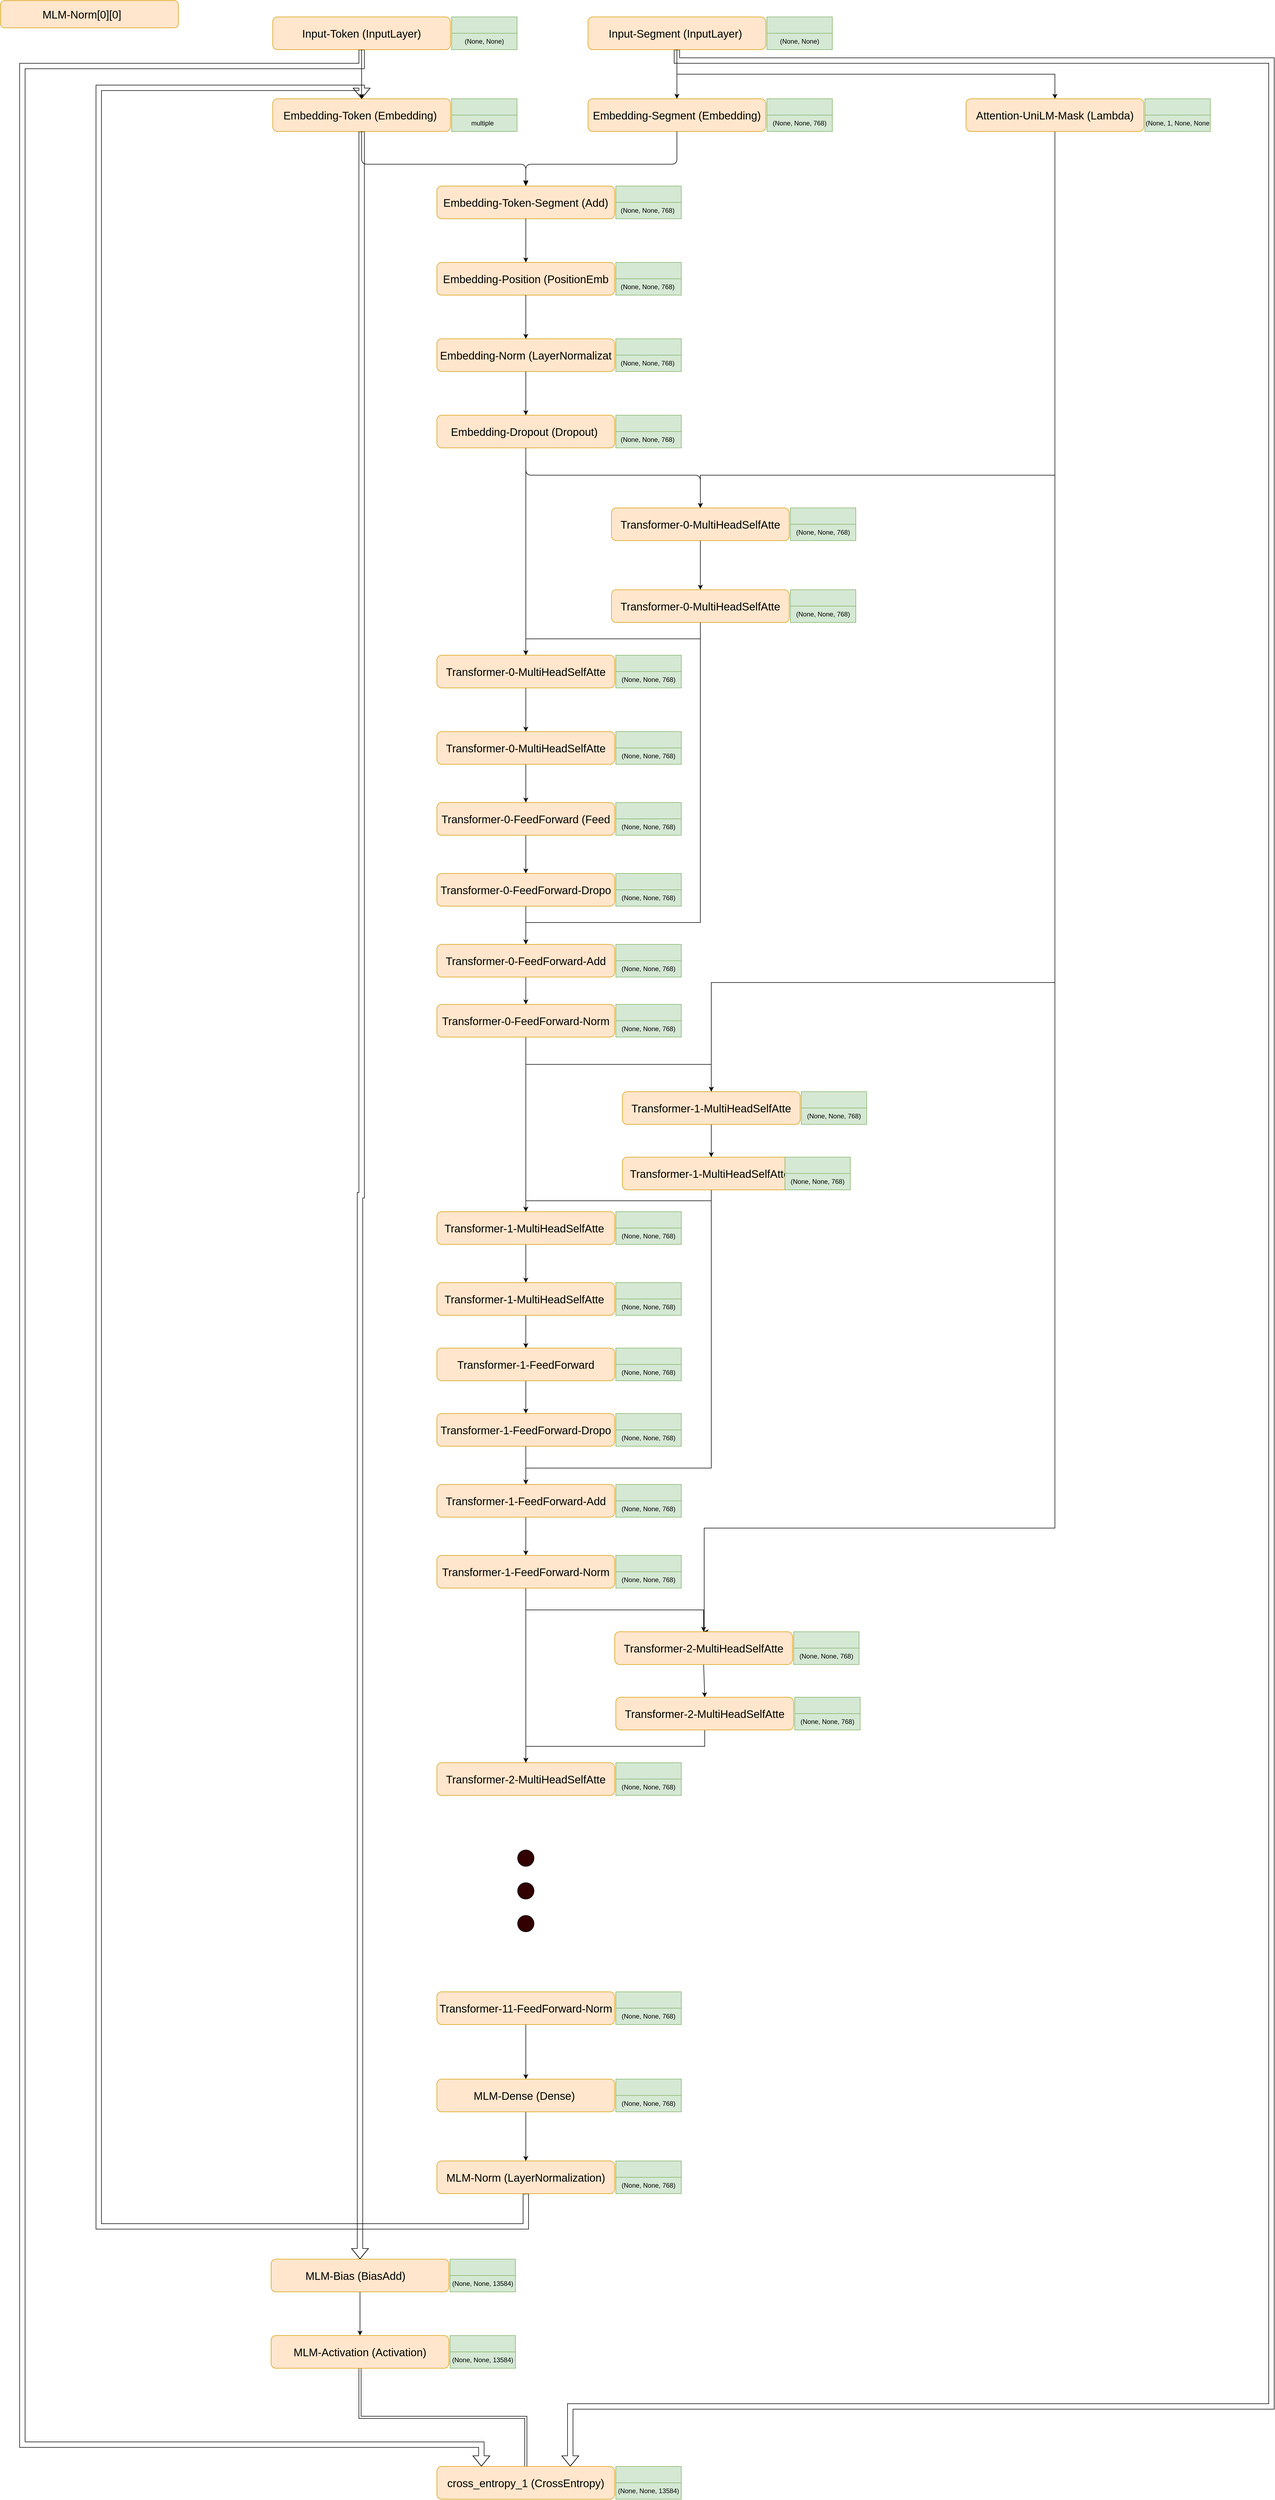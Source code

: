 <mxfile version="13.6.10" type="github">
  <diagram name="Page-1" id="822b0af5-4adb-64df-f703-e8dfc1f81529">
    <mxGraphModel dx="4290" dy="2225" grid="1" gridSize="10" guides="1" tooltips="1" connect="1" arrows="1" fold="1" page="1" pageScale="1" pageWidth="1100" pageHeight="850" background="#ffffff" math="0" shadow="0">
      <root>
        <mxCell id="0" />
        <mxCell id="1" parent="0" />
        <mxCell id="pVMnufyLOT6Cpiad9U3A-166" style="edgeStyle=orthogonalEdgeStyle;shape=flexArrow;rounded=0;orthogonalLoop=1;jettySize=auto;html=1;exitX=0.5;exitY=1;exitDx=0;exitDy=0;entryX=0.25;entryY=0;entryDx=0;entryDy=0;" edge="1" parent="1" source="pVMnufyLOT6Cpiad9U3A-1" target="pVMnufyLOT6Cpiad9U3A-163">
          <mxGeometry relative="1" as="geometry">
            <Array as="points">
              <mxPoint x="672" y="1010" />
              <mxPoint x="50" y="1010" />
              <mxPoint x="50" y="5370" />
              <mxPoint x="892" y="5370" />
            </Array>
          </mxGeometry>
        </mxCell>
        <mxCell id="pVMnufyLOT6Cpiad9U3A-1" value="&lt;font style=&quot;font-size: 20px&quot;&gt;Input-Token (InputLayer)&lt;/font&gt;" style="rounded=1;whiteSpace=wrap;html=1;fillColor=#ffe6cc;strokeColor=#d79b00;" vertex="1" parent="1">
          <mxGeometry x="509" y="920" width="326" height="60" as="geometry" />
        </mxCell>
        <mxCell id="pVMnufyLOT6Cpiad9U3A-2" value="" style="rounded=0;whiteSpace=wrap;html=1;fillColor=#d5e8d4;strokeColor=#82b366;" vertex="1" parent="1">
          <mxGeometry x="837" y="920" width="120" height="30" as="geometry" />
        </mxCell>
        <mxCell id="pVMnufyLOT6Cpiad9U3A-3" value="(None, None)" style="rounded=0;whiteSpace=wrap;html=1;fillColor=#d5e8d4;strokeColor=#82b366;" vertex="1" parent="1">
          <mxGeometry x="837" y="950" width="120" height="30" as="geometry" />
        </mxCell>
        <mxCell id="pVMnufyLOT6Cpiad9U3A-47" style="edgeStyle=orthogonalEdgeStyle;rounded=0;orthogonalLoop=1;jettySize=auto;html=1;exitX=0.5;exitY=1;exitDx=0;exitDy=0;entryX=0.5;entryY=0;entryDx=0;entryDy=0;" edge="1" parent="1" source="pVMnufyLOT6Cpiad9U3A-5" target="pVMnufyLOT6Cpiad9U3A-31">
          <mxGeometry relative="1" as="geometry" />
        </mxCell>
        <mxCell id="pVMnufyLOT6Cpiad9U3A-167" style="edgeStyle=orthogonalEdgeStyle;shape=flexArrow;rounded=0;orthogonalLoop=1;jettySize=auto;html=1;exitX=0.5;exitY=1;exitDx=0;exitDy=0;entryX=0.75;entryY=0;entryDx=0;entryDy=0;" edge="1" parent="1" source="pVMnufyLOT6Cpiad9U3A-5" target="pVMnufyLOT6Cpiad9U3A-163">
          <mxGeometry relative="1" as="geometry">
            <Array as="points">
              <mxPoint x="1250" y="1000" />
              <mxPoint x="2340" y="1000" />
              <mxPoint x="2340" y="5300" />
              <mxPoint x="1055" y="5300" />
            </Array>
          </mxGeometry>
        </mxCell>
        <mxCell id="pVMnufyLOT6Cpiad9U3A-5" value="&lt;font style=&quot;font-size: 20px&quot;&gt;Input-Segment (InputLayer)&amp;nbsp;&lt;/font&gt;" style="rounded=1;whiteSpace=wrap;html=1;fillColor=#ffe6cc;strokeColor=#d79b00;" vertex="1" parent="1">
          <mxGeometry x="1087" y="920" width="326" height="60" as="geometry" />
        </mxCell>
        <mxCell id="pVMnufyLOT6Cpiad9U3A-6" value="" style="rounded=0;whiteSpace=wrap;html=1;fillColor=#d5e8d4;strokeColor=#82b366;" vertex="1" parent="1">
          <mxGeometry x="1415" y="920" width="120" height="30" as="geometry" />
        </mxCell>
        <mxCell id="pVMnufyLOT6Cpiad9U3A-7" value="(None, None)" style="rounded=0;whiteSpace=wrap;html=1;fillColor=#d5e8d4;strokeColor=#82b366;" vertex="1" parent="1">
          <mxGeometry x="1415" y="950" width="120" height="30" as="geometry" />
        </mxCell>
        <mxCell id="pVMnufyLOT6Cpiad9U3A-170" style="edgeStyle=orthogonalEdgeStyle;shape=flexArrow;rounded=0;orthogonalLoop=1;jettySize=auto;html=1;exitX=0.5;exitY=1;exitDx=0;exitDy=0;entryX=0.5;entryY=0;entryDx=0;entryDy=0;" edge="1" parent="1" source="pVMnufyLOT6Cpiad9U3A-8" target="pVMnufyLOT6Cpiad9U3A-152">
          <mxGeometry relative="1" as="geometry" />
        </mxCell>
        <mxCell id="pVMnufyLOT6Cpiad9U3A-8" value="&lt;font style=&quot;font-size: 20px&quot;&gt;Embedding-Token (Embedding)&amp;nbsp;&lt;/font&gt;" style="rounded=1;whiteSpace=wrap;html=1;fillColor=#ffe6cc;strokeColor=#d79b00;" vertex="1" parent="1">
          <mxGeometry x="509" y="1070" width="326" height="60" as="geometry" />
        </mxCell>
        <mxCell id="pVMnufyLOT6Cpiad9U3A-9" value="" style="rounded=0;whiteSpace=wrap;html=1;fillColor=#d5e8d4;strokeColor=#82b366;" vertex="1" parent="1">
          <mxGeometry x="837" y="1070" width="120" height="30" as="geometry" />
        </mxCell>
        <mxCell id="pVMnufyLOT6Cpiad9U3A-10" value="multiple&amp;nbsp;&amp;nbsp;" style="rounded=0;whiteSpace=wrap;html=1;fillColor=#d5e8d4;strokeColor=#82b366;" vertex="1" parent="1">
          <mxGeometry x="837" y="1100" width="120" height="30" as="geometry" />
        </mxCell>
        <mxCell id="pVMnufyLOT6Cpiad9U3A-11" value="&lt;font style=&quot;font-size: 20px&quot;&gt;MLM-Norm[0][0]&amp;nbsp; &amp;nbsp; &amp;nbsp;&lt;/font&gt;" style="rounded=1;whiteSpace=wrap;html=1;fillColor=#ffe6cc;strokeColor=#d79b00;" vertex="1" parent="1">
          <mxGeometry x="10" y="890" width="326" height="50" as="geometry" />
        </mxCell>
        <mxCell id="pVMnufyLOT6Cpiad9U3A-12" value="" style="endArrow=classic;html=1;exitX=0.5;exitY=1;exitDx=0;exitDy=0;entryX=0.5;entryY=0;entryDx=0;entryDy=0;" edge="1" parent="1" source="pVMnufyLOT6Cpiad9U3A-1" target="pVMnufyLOT6Cpiad9U3A-8">
          <mxGeometry width="50" height="50" relative="1" as="geometry">
            <mxPoint x="700" y="1170" as="sourcePoint" />
            <mxPoint x="750" y="1120" as="targetPoint" />
          </mxGeometry>
        </mxCell>
        <mxCell id="pVMnufyLOT6Cpiad9U3A-15" value="&lt;font style=&quot;font-size: 20px&quot;&gt;Embedding-Segment (Embedding)&lt;/font&gt;" style="rounded=1;whiteSpace=wrap;html=1;fillColor=#ffe6cc;strokeColor=#d79b00;" vertex="1" parent="1">
          <mxGeometry x="1087" y="1070" width="326" height="60" as="geometry" />
        </mxCell>
        <mxCell id="pVMnufyLOT6Cpiad9U3A-16" value="" style="rounded=0;whiteSpace=wrap;html=1;fillColor=#d5e8d4;strokeColor=#82b366;" vertex="1" parent="1">
          <mxGeometry x="1415" y="1070" width="120" height="30" as="geometry" />
        </mxCell>
        <mxCell id="pVMnufyLOT6Cpiad9U3A-17" value="(None, None, 768)" style="rounded=0;whiteSpace=wrap;html=1;fillColor=#d5e8d4;strokeColor=#82b366;" vertex="1" parent="1">
          <mxGeometry x="1415" y="1100" width="120" height="30" as="geometry" />
        </mxCell>
        <mxCell id="pVMnufyLOT6Cpiad9U3A-18" value="" style="endArrow=classic;html=1;exitX=0.5;exitY=1;exitDx=0;exitDy=0;entryX=0.5;entryY=0;entryDx=0;entryDy=0;" edge="1" parent="1" source="pVMnufyLOT6Cpiad9U3A-5" target="pVMnufyLOT6Cpiad9U3A-15">
          <mxGeometry width="50" height="50" relative="1" as="geometry">
            <mxPoint x="1680" y="1020" as="sourcePoint" />
            <mxPoint x="1730" y="970" as="targetPoint" />
          </mxGeometry>
        </mxCell>
        <mxCell id="pVMnufyLOT6Cpiad9U3A-19" value="&lt;font style=&quot;font-size: 20px&quot;&gt;Embedding-Token-Segment (Add)&lt;/font&gt;" style="rounded=1;whiteSpace=wrap;html=1;fillColor=#ffe6cc;strokeColor=#d79b00;" vertex="1" parent="1">
          <mxGeometry x="810" y="1230" width="326" height="60" as="geometry" />
        </mxCell>
        <mxCell id="pVMnufyLOT6Cpiad9U3A-20" value="" style="rounded=0;whiteSpace=wrap;html=1;fillColor=#d5e8d4;strokeColor=#82b366;" vertex="1" parent="1">
          <mxGeometry x="1138" y="1230" width="120" height="30" as="geometry" />
        </mxCell>
        <mxCell id="pVMnufyLOT6Cpiad9U3A-21" value="(None, None, 768)&amp;nbsp;" style="rounded=0;whiteSpace=wrap;html=1;fillColor=#d5e8d4;strokeColor=#82b366;" vertex="1" parent="1">
          <mxGeometry x="1138" y="1260" width="120" height="30" as="geometry" />
        </mxCell>
        <mxCell id="pVMnufyLOT6Cpiad9U3A-22" value="&lt;font style=&quot;font-size: 20px&quot;&gt;Embedding-Position (PositionEmb&lt;/font&gt;" style="rounded=1;whiteSpace=wrap;html=1;fillColor=#ffe6cc;strokeColor=#d79b00;" vertex="1" parent="1">
          <mxGeometry x="810" y="1370" width="326" height="60" as="geometry" />
        </mxCell>
        <mxCell id="pVMnufyLOT6Cpiad9U3A-23" value="" style="rounded=0;whiteSpace=wrap;html=1;fillColor=#d5e8d4;strokeColor=#82b366;" vertex="1" parent="1">
          <mxGeometry x="1138" y="1370" width="120" height="30" as="geometry" />
        </mxCell>
        <mxCell id="pVMnufyLOT6Cpiad9U3A-24" value="(None, None, 768)&amp;nbsp;" style="rounded=0;whiteSpace=wrap;html=1;fillColor=#d5e8d4;strokeColor=#82b366;" vertex="1" parent="1">
          <mxGeometry x="1138" y="1400" width="120" height="30" as="geometry" />
        </mxCell>
        <mxCell id="pVMnufyLOT6Cpiad9U3A-25" value="&lt;font style=&quot;font-size: 20px&quot;&gt;Embedding-Norm (LayerNormalizat&lt;/font&gt;" style="rounded=1;whiteSpace=wrap;html=1;fillColor=#ffe6cc;strokeColor=#d79b00;" vertex="1" parent="1">
          <mxGeometry x="810" y="1510" width="326" height="60" as="geometry" />
        </mxCell>
        <mxCell id="pVMnufyLOT6Cpiad9U3A-26" value="" style="rounded=0;whiteSpace=wrap;html=1;fillColor=#d5e8d4;strokeColor=#82b366;" vertex="1" parent="1">
          <mxGeometry x="1138" y="1510" width="120" height="30" as="geometry" />
        </mxCell>
        <mxCell id="pVMnufyLOT6Cpiad9U3A-27" value="(None, None, 768)&amp;nbsp;" style="rounded=0;whiteSpace=wrap;html=1;fillColor=#d5e8d4;strokeColor=#82b366;" vertex="1" parent="1">
          <mxGeometry x="1138" y="1540" width="120" height="30" as="geometry" />
        </mxCell>
        <mxCell id="pVMnufyLOT6Cpiad9U3A-133" style="edgeStyle=orthogonalEdgeStyle;rounded=0;orthogonalLoop=1;jettySize=auto;html=1;exitX=0.5;exitY=1;exitDx=0;exitDy=0;entryX=0.5;entryY=0;entryDx=0;entryDy=0;" edge="1" parent="1" source="pVMnufyLOT6Cpiad9U3A-28" target="pVMnufyLOT6Cpiad9U3A-52">
          <mxGeometry relative="1" as="geometry" />
        </mxCell>
        <mxCell id="pVMnufyLOT6Cpiad9U3A-28" value="&lt;font style=&quot;font-size: 20px&quot;&gt;Embedding-Dropout (Dropout)&amp;nbsp;&lt;/font&gt;" style="rounded=1;whiteSpace=wrap;html=1;fillColor=#ffe6cc;strokeColor=#d79b00;" vertex="1" parent="1">
          <mxGeometry x="810" y="1650" width="326" height="60" as="geometry" />
        </mxCell>
        <mxCell id="pVMnufyLOT6Cpiad9U3A-29" value="" style="rounded=0;whiteSpace=wrap;html=1;fillColor=#d5e8d4;strokeColor=#82b366;" vertex="1" parent="1">
          <mxGeometry x="1138" y="1650" width="120" height="30" as="geometry" />
        </mxCell>
        <mxCell id="pVMnufyLOT6Cpiad9U3A-30" value="(None, None, 768)&amp;nbsp;" style="rounded=0;whiteSpace=wrap;html=1;fillColor=#d5e8d4;strokeColor=#82b366;" vertex="1" parent="1">
          <mxGeometry x="1138" y="1680" width="120" height="30" as="geometry" />
        </mxCell>
        <mxCell id="pVMnufyLOT6Cpiad9U3A-48" style="edgeStyle=orthogonalEdgeStyle;rounded=0;orthogonalLoop=1;jettySize=auto;html=1;exitX=0.5;exitY=1;exitDx=0;exitDy=0;entryX=0.5;entryY=0;entryDx=0;entryDy=0;" edge="1" parent="1" source="pVMnufyLOT6Cpiad9U3A-31" target="pVMnufyLOT6Cpiad9U3A-35">
          <mxGeometry relative="1" as="geometry">
            <Array as="points">
              <mxPoint x="1943" y="1760" />
              <mxPoint x="1293" y="1760" />
            </Array>
          </mxGeometry>
        </mxCell>
        <mxCell id="pVMnufyLOT6Cpiad9U3A-84" style="edgeStyle=orthogonalEdgeStyle;rounded=0;orthogonalLoop=1;jettySize=auto;html=1;exitX=0.5;exitY=1;exitDx=0;exitDy=0;entryX=0.5;entryY=0;entryDx=0;entryDy=0;" edge="1" parent="1" source="pVMnufyLOT6Cpiad9U3A-31" target="pVMnufyLOT6Cpiad9U3A-77">
          <mxGeometry relative="1" as="geometry">
            <mxPoint x="1230" y="2740" as="targetPoint" />
            <Array as="points">
              <mxPoint x="1943" y="2690" />
              <mxPoint x="1313" y="2690" />
            </Array>
          </mxGeometry>
        </mxCell>
        <mxCell id="pVMnufyLOT6Cpiad9U3A-122" style="edgeStyle=orthogonalEdgeStyle;rounded=0;orthogonalLoop=1;jettySize=auto;html=1;exitX=0.5;exitY=1;exitDx=0;exitDy=0;entryX=0.5;entryY=0;entryDx=0;entryDy=0;" edge="1" parent="1" source="pVMnufyLOT6Cpiad9U3A-31" target="pVMnufyLOT6Cpiad9U3A-118">
          <mxGeometry relative="1" as="geometry">
            <mxPoint x="1300" y="3718" as="targetPoint" />
            <Array as="points">
              <mxPoint x="1943" y="3690" />
              <mxPoint x="1300" y="3690" />
            </Array>
          </mxGeometry>
        </mxCell>
        <mxCell id="pVMnufyLOT6Cpiad9U3A-31" value="&lt;font style=&quot;font-size: 20px&quot;&gt;Attention-UniLM-Mask (Lambda)&lt;/font&gt;" style="rounded=1;whiteSpace=wrap;html=1;fillColor=#ffe6cc;strokeColor=#d79b00;" vertex="1" parent="1">
          <mxGeometry x="1780" y="1070" width="326" height="60" as="geometry" />
        </mxCell>
        <mxCell id="pVMnufyLOT6Cpiad9U3A-32" value="" style="rounded=0;whiteSpace=wrap;html=1;fillColor=#d5e8d4;strokeColor=#82b366;" vertex="1" parent="1">
          <mxGeometry x="2108" y="1070" width="120" height="30" as="geometry" />
        </mxCell>
        <mxCell id="pVMnufyLOT6Cpiad9U3A-33" value="(None, 1, None, None" style="rounded=0;whiteSpace=wrap;html=1;fillColor=#d5e8d4;strokeColor=#82b366;" vertex="1" parent="1">
          <mxGeometry x="2108" y="1100" width="120" height="30" as="geometry" />
        </mxCell>
        <mxCell id="pVMnufyLOT6Cpiad9U3A-58" style="edgeStyle=orthogonalEdgeStyle;rounded=0;orthogonalLoop=1;jettySize=auto;html=1;exitX=0.5;exitY=1;exitDx=0;exitDy=0;entryX=0.5;entryY=0;entryDx=0;entryDy=0;" edge="1" parent="1" source="pVMnufyLOT6Cpiad9U3A-35" target="pVMnufyLOT6Cpiad9U3A-49">
          <mxGeometry relative="1" as="geometry">
            <mxPoint x="970" y="1950" as="targetPoint" />
          </mxGeometry>
        </mxCell>
        <mxCell id="pVMnufyLOT6Cpiad9U3A-73" style="edgeStyle=orthogonalEdgeStyle;rounded=0;orthogonalLoop=1;jettySize=auto;html=1;exitX=0.5;exitY=1;exitDx=0;exitDy=0;entryX=0.5;entryY=0;entryDx=0;entryDy=0;" edge="1" parent="1" source="pVMnufyLOT6Cpiad9U3A-49" target="pVMnufyLOT6Cpiad9U3A-68">
          <mxGeometry relative="1" as="geometry">
            <Array as="points">
              <mxPoint x="1293" y="2580" />
              <mxPoint x="973" y="2580" />
            </Array>
          </mxGeometry>
        </mxCell>
        <mxCell id="pVMnufyLOT6Cpiad9U3A-35" value="&lt;font style=&quot;font-size: 20px&quot;&gt;Transformer-0-MultiHeadSelfAtte&lt;/font&gt;" style="rounded=1;whiteSpace=wrap;html=1;fillColor=#ffe6cc;strokeColor=#d79b00;" vertex="1" parent="1">
          <mxGeometry x="1130" y="1820" width="326" height="60" as="geometry" />
        </mxCell>
        <mxCell id="pVMnufyLOT6Cpiad9U3A-36" value="" style="rounded=0;whiteSpace=wrap;html=1;fillColor=#d5e8d4;strokeColor=#82b366;" vertex="1" parent="1">
          <mxGeometry x="1458" y="1820" width="120" height="30" as="geometry" />
        </mxCell>
        <mxCell id="pVMnufyLOT6Cpiad9U3A-37" value="&amp;nbsp;(None, None, 768)&amp;nbsp;" style="rounded=0;whiteSpace=wrap;html=1;fillColor=#d5e8d4;strokeColor=#82b366;" vertex="1" parent="1">
          <mxGeometry x="1458" y="1850" width="120" height="30" as="geometry" />
        </mxCell>
        <mxCell id="pVMnufyLOT6Cpiad9U3A-38" value="" style="endArrow=classic;html=1;exitX=0.5;exitY=1;exitDx=0;exitDy=0;entryX=0.5;entryY=0;entryDx=0;entryDy=0;" edge="1" parent="1" source="pVMnufyLOT6Cpiad9U3A-19" target="pVMnufyLOT6Cpiad9U3A-22">
          <mxGeometry width="50" height="50" relative="1" as="geometry">
            <mxPoint x="1350" y="1340" as="sourcePoint" />
            <mxPoint x="1400" y="1290" as="targetPoint" />
          </mxGeometry>
        </mxCell>
        <mxCell id="pVMnufyLOT6Cpiad9U3A-39" value="" style="endArrow=classic;html=1;exitX=0.5;exitY=1;exitDx=0;exitDy=0;entryX=0.5;entryY=0;entryDx=0;entryDy=0;" edge="1" parent="1" source="pVMnufyLOT6Cpiad9U3A-22" target="pVMnufyLOT6Cpiad9U3A-25">
          <mxGeometry width="50" height="50" relative="1" as="geometry">
            <mxPoint x="1350" y="1480" as="sourcePoint" />
            <mxPoint x="1400" y="1430" as="targetPoint" />
          </mxGeometry>
        </mxCell>
        <mxCell id="pVMnufyLOT6Cpiad9U3A-40" value="" style="endArrow=classic;html=1;exitX=0.5;exitY=1;exitDx=0;exitDy=0;entryX=0.5;entryY=0;entryDx=0;entryDy=0;" edge="1" parent="1" source="pVMnufyLOT6Cpiad9U3A-25" target="pVMnufyLOT6Cpiad9U3A-28">
          <mxGeometry width="50" height="50" relative="1" as="geometry">
            <mxPoint x="1370" y="1650" as="sourcePoint" />
            <mxPoint x="1420" y="1600" as="targetPoint" />
          </mxGeometry>
        </mxCell>
        <mxCell id="pVMnufyLOT6Cpiad9U3A-41" value="" style="endArrow=classic;html=1;exitX=0.5;exitY=1;exitDx=0;exitDy=0;" edge="1" parent="1" source="pVMnufyLOT6Cpiad9U3A-8">
          <mxGeometry width="50" height="50" relative="1" as="geometry">
            <mxPoint x="710" y="1250" as="sourcePoint" />
            <mxPoint x="973" y="1228" as="targetPoint" />
            <Array as="points">
              <mxPoint x="672" y="1190" />
              <mxPoint x="973" y="1190" />
            </Array>
          </mxGeometry>
        </mxCell>
        <mxCell id="pVMnufyLOT6Cpiad9U3A-43" value="" style="endArrow=classic;html=1;exitX=0.5;exitY=1;exitDx=0;exitDy=0;entryX=0.5;entryY=0;entryDx=0;entryDy=0;" edge="1" parent="1" source="pVMnufyLOT6Cpiad9U3A-15" target="pVMnufyLOT6Cpiad9U3A-19">
          <mxGeometry width="50" height="50" relative="1" as="geometry">
            <mxPoint x="1490" y="1340" as="sourcePoint" />
            <mxPoint x="1540" y="1290" as="targetPoint" />
            <Array as="points">
              <mxPoint x="1250" y="1190" />
              <mxPoint x="973" y="1190" />
            </Array>
          </mxGeometry>
        </mxCell>
        <mxCell id="pVMnufyLOT6Cpiad9U3A-44" value="" style="endArrow=classic;html=1;entryX=0.5;entryY=0;entryDx=0;entryDy=0;exitX=0.5;exitY=1;exitDx=0;exitDy=0;" edge="1" parent="1" source="pVMnufyLOT6Cpiad9U3A-28" target="pVMnufyLOT6Cpiad9U3A-35">
          <mxGeometry width="50" height="50" relative="1" as="geometry">
            <mxPoint x="890" y="1890" as="sourcePoint" />
            <mxPoint x="940" y="1840" as="targetPoint" />
            <Array as="points">
              <mxPoint x="973" y="1760" />
              <mxPoint x="1293" y="1760" />
            </Array>
          </mxGeometry>
        </mxCell>
        <mxCell id="pVMnufyLOT6Cpiad9U3A-134" style="edgeStyle=orthogonalEdgeStyle;rounded=0;orthogonalLoop=1;jettySize=auto;html=1;exitX=0.5;exitY=1;exitDx=0;exitDy=0;entryX=0.5;entryY=0;entryDx=0;entryDy=0;" edge="1" parent="1" source="pVMnufyLOT6Cpiad9U3A-49" target="pVMnufyLOT6Cpiad9U3A-52">
          <mxGeometry relative="1" as="geometry" />
        </mxCell>
        <mxCell id="pVMnufyLOT6Cpiad9U3A-49" value="&lt;font style=&quot;font-size: 20px&quot;&gt;Transformer-0-MultiHeadSelfAtte&lt;/font&gt;" style="rounded=1;whiteSpace=wrap;html=1;fillColor=#ffe6cc;strokeColor=#d79b00;" vertex="1" parent="1">
          <mxGeometry x="1130" y="1970" width="326" height="60" as="geometry" />
        </mxCell>
        <mxCell id="pVMnufyLOT6Cpiad9U3A-50" value="" style="rounded=0;whiteSpace=wrap;html=1;fillColor=#d5e8d4;strokeColor=#82b366;" vertex="1" parent="1">
          <mxGeometry x="1458" y="1970" width="120" height="30" as="geometry" />
        </mxCell>
        <mxCell id="pVMnufyLOT6Cpiad9U3A-51" value="&amp;nbsp;(None, None, 768)&amp;nbsp;" style="rounded=0;whiteSpace=wrap;html=1;fillColor=#d5e8d4;strokeColor=#82b366;" vertex="1" parent="1">
          <mxGeometry x="1458" y="2000" width="120" height="30" as="geometry" />
        </mxCell>
        <mxCell id="pVMnufyLOT6Cpiad9U3A-138" style="edgeStyle=none;rounded=0;orthogonalLoop=1;jettySize=auto;html=1;exitX=0.5;exitY=1;exitDx=0;exitDy=0;entryX=0.5;entryY=0;entryDx=0;entryDy=0;" edge="1" parent="1" source="pVMnufyLOT6Cpiad9U3A-52" target="pVMnufyLOT6Cpiad9U3A-135">
          <mxGeometry relative="1" as="geometry" />
        </mxCell>
        <mxCell id="pVMnufyLOT6Cpiad9U3A-52" value="&lt;font style=&quot;font-size: 20px&quot;&gt;Transformer-0-MultiHeadSelfAtte&lt;/font&gt;" style="rounded=1;whiteSpace=wrap;html=1;fillColor=#ffe6cc;strokeColor=#d79b00;" vertex="1" parent="1">
          <mxGeometry x="810" y="2090" width="326" height="60" as="geometry" />
        </mxCell>
        <mxCell id="pVMnufyLOT6Cpiad9U3A-53" value="" style="rounded=0;whiteSpace=wrap;html=1;fillColor=#d5e8d4;strokeColor=#82b366;" vertex="1" parent="1">
          <mxGeometry x="1138" y="2090" width="120" height="30" as="geometry" />
        </mxCell>
        <mxCell id="pVMnufyLOT6Cpiad9U3A-54" value="&amp;nbsp;(None, None, 768)&amp;nbsp;" style="rounded=0;whiteSpace=wrap;html=1;fillColor=#d5e8d4;strokeColor=#82b366;" vertex="1" parent="1">
          <mxGeometry x="1138" y="2120" width="120" height="30" as="geometry" />
        </mxCell>
        <mxCell id="pVMnufyLOT6Cpiad9U3A-71" style="edgeStyle=none;rounded=0;orthogonalLoop=1;jettySize=auto;html=1;exitX=0.5;exitY=1;exitDx=0;exitDy=0;entryX=0.5;entryY=0;entryDx=0;entryDy=0;" edge="1" parent="1" source="pVMnufyLOT6Cpiad9U3A-61" target="pVMnufyLOT6Cpiad9U3A-65">
          <mxGeometry relative="1" as="geometry" />
        </mxCell>
        <mxCell id="pVMnufyLOT6Cpiad9U3A-61" value="&lt;font style=&quot;font-size: 20px&quot;&gt;Transformer-0-FeedForward (Feed&lt;/font&gt;" style="rounded=1;whiteSpace=wrap;html=1;fillColor=#ffe6cc;strokeColor=#d79b00;" vertex="1" parent="1">
          <mxGeometry x="810" y="2360" width="326" height="60" as="geometry" />
        </mxCell>
        <mxCell id="pVMnufyLOT6Cpiad9U3A-62" value="" style="rounded=0;whiteSpace=wrap;html=1;fillColor=#d5e8d4;strokeColor=#82b366;" vertex="1" parent="1">
          <mxGeometry x="1138" y="2360" width="120" height="30" as="geometry" />
        </mxCell>
        <mxCell id="pVMnufyLOT6Cpiad9U3A-63" value="&amp;nbsp;(None, None, 768)&amp;nbsp;" style="rounded=0;whiteSpace=wrap;html=1;fillColor=#d5e8d4;strokeColor=#82b366;" vertex="1" parent="1">
          <mxGeometry x="1138" y="2390" width="120" height="30" as="geometry" />
        </mxCell>
        <mxCell id="pVMnufyLOT6Cpiad9U3A-72" style="edgeStyle=none;rounded=0;orthogonalLoop=1;jettySize=auto;html=1;exitX=0.5;exitY=1;exitDx=0;exitDy=0;entryX=0.5;entryY=0;entryDx=0;entryDy=0;" edge="1" parent="1" source="pVMnufyLOT6Cpiad9U3A-65" target="pVMnufyLOT6Cpiad9U3A-68">
          <mxGeometry relative="1" as="geometry" />
        </mxCell>
        <mxCell id="pVMnufyLOT6Cpiad9U3A-65" value="&lt;font style=&quot;font-size: 20px&quot;&gt;Transformer-0-FeedForward-Dropo&lt;/font&gt;" style="rounded=1;whiteSpace=wrap;html=1;fillColor=#ffe6cc;strokeColor=#d79b00;" vertex="1" parent="1">
          <mxGeometry x="810" y="2490" width="326" height="60" as="geometry" />
        </mxCell>
        <mxCell id="pVMnufyLOT6Cpiad9U3A-66" value="" style="rounded=0;whiteSpace=wrap;html=1;fillColor=#d5e8d4;strokeColor=#82b366;" vertex="1" parent="1">
          <mxGeometry x="1138" y="2490" width="120" height="30" as="geometry" />
        </mxCell>
        <mxCell id="pVMnufyLOT6Cpiad9U3A-67" value="&amp;nbsp;(None, None, 768)&amp;nbsp;" style="rounded=0;whiteSpace=wrap;html=1;fillColor=#d5e8d4;strokeColor=#82b366;" vertex="1" parent="1">
          <mxGeometry x="1138" y="2520" width="120" height="30" as="geometry" />
        </mxCell>
        <mxCell id="pVMnufyLOT6Cpiad9U3A-81" style="edgeStyle=none;rounded=0;orthogonalLoop=1;jettySize=auto;html=1;exitX=0.5;exitY=1;exitDx=0;exitDy=0;entryX=0.5;entryY=0;entryDx=0;entryDy=0;" edge="1" parent="1" source="pVMnufyLOT6Cpiad9U3A-68" target="pVMnufyLOT6Cpiad9U3A-74">
          <mxGeometry relative="1" as="geometry" />
        </mxCell>
        <mxCell id="pVMnufyLOT6Cpiad9U3A-68" value="&lt;font style=&quot;font-size: 20px&quot;&gt;Transformer-0-FeedForward-Add&lt;/font&gt;" style="rounded=1;whiteSpace=wrap;html=1;fillColor=#ffe6cc;strokeColor=#d79b00;" vertex="1" parent="1">
          <mxGeometry x="810" y="2620" width="326" height="60" as="geometry" />
        </mxCell>
        <mxCell id="pVMnufyLOT6Cpiad9U3A-69" value="" style="rounded=0;whiteSpace=wrap;html=1;fillColor=#d5e8d4;strokeColor=#82b366;" vertex="1" parent="1">
          <mxGeometry x="1138" y="2620" width="120" height="30" as="geometry" />
        </mxCell>
        <mxCell id="pVMnufyLOT6Cpiad9U3A-70" value="&amp;nbsp;(None, None, 768)&amp;nbsp;" style="rounded=0;whiteSpace=wrap;html=1;fillColor=#d5e8d4;strokeColor=#82b366;" vertex="1" parent="1">
          <mxGeometry x="1138" y="2650" width="120" height="30" as="geometry" />
        </mxCell>
        <mxCell id="pVMnufyLOT6Cpiad9U3A-83" style="edgeStyle=orthogonalEdgeStyle;rounded=0;orthogonalLoop=1;jettySize=auto;html=1;exitX=0.5;exitY=1;exitDx=0;exitDy=0;entryX=0.5;entryY=0;entryDx=0;entryDy=0;" edge="1" parent="1" source="pVMnufyLOT6Cpiad9U3A-74" target="pVMnufyLOT6Cpiad9U3A-77">
          <mxGeometry relative="1" as="geometry" />
        </mxCell>
        <mxCell id="pVMnufyLOT6Cpiad9U3A-132" style="edgeStyle=none;rounded=0;orthogonalLoop=1;jettySize=auto;html=1;exitX=0.5;exitY=1;exitDx=0;exitDy=0;entryX=0.5;entryY=0;entryDx=0;entryDy=0;" edge="1" parent="1" source="pVMnufyLOT6Cpiad9U3A-74" target="pVMnufyLOT6Cpiad9U3A-91">
          <mxGeometry relative="1" as="geometry" />
        </mxCell>
        <mxCell id="pVMnufyLOT6Cpiad9U3A-74" value="&lt;font style=&quot;font-size: 20px&quot;&gt;Transformer-0-FeedForward-Norm&lt;/font&gt;" style="rounded=1;whiteSpace=wrap;html=1;fillColor=#ffe6cc;strokeColor=#d79b00;" vertex="1" parent="1">
          <mxGeometry x="810" y="2730" width="326" height="60" as="geometry" />
        </mxCell>
        <mxCell id="pVMnufyLOT6Cpiad9U3A-75" value="" style="rounded=0;whiteSpace=wrap;html=1;fillColor=#d5e8d4;strokeColor=#82b366;" vertex="1" parent="1">
          <mxGeometry x="1138" y="2730" width="120" height="30" as="geometry" />
        </mxCell>
        <mxCell id="pVMnufyLOT6Cpiad9U3A-76" value="&amp;nbsp;(None, None, 768)&amp;nbsp;" style="rounded=0;whiteSpace=wrap;html=1;fillColor=#d5e8d4;strokeColor=#82b366;" vertex="1" parent="1">
          <mxGeometry x="1138" y="2760" width="120" height="30" as="geometry" />
        </mxCell>
        <mxCell id="pVMnufyLOT6Cpiad9U3A-112" style="edgeStyle=orthogonalEdgeStyle;rounded=0;orthogonalLoop=1;jettySize=auto;html=1;exitX=0.5;exitY=1;exitDx=0;exitDy=0;entryX=0.5;entryY=0;entryDx=0;entryDy=0;" edge="1" parent="1" source="pVMnufyLOT6Cpiad9U3A-77" target="pVMnufyLOT6Cpiad9U3A-87">
          <mxGeometry relative="1" as="geometry">
            <mxPoint x="1623.0" y="2970" as="sourcePoint" />
          </mxGeometry>
        </mxCell>
        <mxCell id="pVMnufyLOT6Cpiad9U3A-113" style="edgeStyle=orthogonalEdgeStyle;rounded=0;orthogonalLoop=1;jettySize=auto;html=1;exitX=0.5;exitY=1;exitDx=0;exitDy=0;entryX=0.5;entryY=0;entryDx=0;entryDy=0;" edge="1" parent="1" source="pVMnufyLOT6Cpiad9U3A-87" target="pVMnufyLOT6Cpiad9U3A-105">
          <mxGeometry relative="1" as="geometry">
            <Array as="points">
              <mxPoint x="1313" y="3070" />
              <mxPoint x="1313" y="3580" />
              <mxPoint x="973" y="3580" />
            </Array>
          </mxGeometry>
        </mxCell>
        <mxCell id="pVMnufyLOT6Cpiad9U3A-77" value="&lt;font style=&quot;font-size: 20px&quot;&gt;Transformer-1-MultiHeadSelfAtte&lt;/font&gt;" style="rounded=1;whiteSpace=wrap;html=1;fillColor=#ffe6cc;strokeColor=#d79b00;" vertex="1" parent="1">
          <mxGeometry x="1150" y="2890" width="326" height="60" as="geometry" />
        </mxCell>
        <mxCell id="pVMnufyLOT6Cpiad9U3A-78" value="" style="rounded=0;whiteSpace=wrap;html=1;fillColor=#d5e8d4;strokeColor=#82b366;" vertex="1" parent="1">
          <mxGeometry x="1478" y="2890" width="120" height="30" as="geometry" />
        </mxCell>
        <mxCell id="pVMnufyLOT6Cpiad9U3A-79" value="&amp;nbsp;(None, None, 768)&amp;nbsp;" style="rounded=0;whiteSpace=wrap;html=1;fillColor=#d5e8d4;strokeColor=#82b366;" vertex="1" parent="1">
          <mxGeometry x="1478" y="2920" width="120" height="30" as="geometry" />
        </mxCell>
        <mxCell id="pVMnufyLOT6Cpiad9U3A-94" style="edgeStyle=orthogonalEdgeStyle;rounded=0;orthogonalLoop=1;jettySize=auto;html=1;exitX=0.5;exitY=1;exitDx=0;exitDy=0;entryX=0.5;entryY=0;entryDx=0;entryDy=0;" edge="1" parent="1" source="pVMnufyLOT6Cpiad9U3A-87" target="pVMnufyLOT6Cpiad9U3A-91">
          <mxGeometry relative="1" as="geometry" />
        </mxCell>
        <mxCell id="pVMnufyLOT6Cpiad9U3A-87" value="&lt;font style=&quot;font-size: 20px&quot;&gt;Transformer-1-MultiHeadSelfAtte&amp;nbsp;&lt;/font&gt;" style="rounded=1;whiteSpace=wrap;html=1;fillColor=#ffe6cc;strokeColor=#d79b00;" vertex="1" parent="1">
          <mxGeometry x="1150" y="3010" width="326" height="60" as="geometry" />
        </mxCell>
        <mxCell id="pVMnufyLOT6Cpiad9U3A-88" value="" style="rounded=0;whiteSpace=wrap;html=1;fillColor=#d5e8d4;strokeColor=#82b366;" vertex="1" parent="1">
          <mxGeometry x="1448" y="3010" width="120" height="30" as="geometry" />
        </mxCell>
        <mxCell id="pVMnufyLOT6Cpiad9U3A-89" value="&amp;nbsp;(None, None, 768)&amp;nbsp;" style="rounded=0;whiteSpace=wrap;html=1;fillColor=#d5e8d4;strokeColor=#82b366;" vertex="1" parent="1">
          <mxGeometry x="1448" y="3040" width="120" height="30" as="geometry" />
        </mxCell>
        <mxCell id="pVMnufyLOT6Cpiad9U3A-108" style="edgeStyle=none;rounded=0;orthogonalLoop=1;jettySize=auto;html=1;exitX=0.5;exitY=1;exitDx=0;exitDy=0;entryX=0.5;entryY=0;entryDx=0;entryDy=0;" edge="1" parent="1" source="pVMnufyLOT6Cpiad9U3A-91" target="pVMnufyLOT6Cpiad9U3A-96">
          <mxGeometry relative="1" as="geometry" />
        </mxCell>
        <mxCell id="pVMnufyLOT6Cpiad9U3A-91" value="&lt;font style=&quot;font-size: 20px&quot;&gt;Transformer-1-MultiHeadSelfAtte&amp;nbsp;&lt;/font&gt;" style="rounded=1;whiteSpace=wrap;html=1;fillColor=#ffe6cc;strokeColor=#d79b00;" vertex="1" parent="1">
          <mxGeometry x="810" y="3110" width="326" height="60" as="geometry" />
        </mxCell>
        <mxCell id="pVMnufyLOT6Cpiad9U3A-92" value="" style="rounded=0;whiteSpace=wrap;html=1;fillColor=#d5e8d4;strokeColor=#82b366;" vertex="1" parent="1">
          <mxGeometry x="1138" y="3110" width="120" height="30" as="geometry" />
        </mxCell>
        <mxCell id="pVMnufyLOT6Cpiad9U3A-93" value="&amp;nbsp;(None, None, 768)&amp;nbsp;" style="rounded=0;whiteSpace=wrap;html=1;fillColor=#d5e8d4;strokeColor=#82b366;" vertex="1" parent="1">
          <mxGeometry x="1138" y="3140" width="120" height="30" as="geometry" />
        </mxCell>
        <mxCell id="pVMnufyLOT6Cpiad9U3A-109" style="edgeStyle=none;rounded=0;orthogonalLoop=1;jettySize=auto;html=1;exitX=0.5;exitY=1;exitDx=0;exitDy=0;entryX=0.5;entryY=0;entryDx=0;entryDy=0;" edge="1" parent="1" source="pVMnufyLOT6Cpiad9U3A-96" target="pVMnufyLOT6Cpiad9U3A-99">
          <mxGeometry relative="1" as="geometry" />
        </mxCell>
        <mxCell id="pVMnufyLOT6Cpiad9U3A-96" value="&lt;font style=&quot;font-size: 20px&quot;&gt;Transformer-1-MultiHeadSelfAtte&amp;nbsp;&lt;/font&gt;" style="rounded=1;whiteSpace=wrap;html=1;fillColor=#ffe6cc;strokeColor=#d79b00;" vertex="1" parent="1">
          <mxGeometry x="810" y="3240" width="326" height="60" as="geometry" />
        </mxCell>
        <mxCell id="pVMnufyLOT6Cpiad9U3A-97" value="" style="rounded=0;whiteSpace=wrap;html=1;fillColor=#d5e8d4;strokeColor=#82b366;" vertex="1" parent="1">
          <mxGeometry x="1138" y="3240" width="120" height="30" as="geometry" />
        </mxCell>
        <mxCell id="pVMnufyLOT6Cpiad9U3A-98" value="&amp;nbsp;(None, None, 768)&amp;nbsp;" style="rounded=0;whiteSpace=wrap;html=1;fillColor=#d5e8d4;strokeColor=#82b366;" vertex="1" parent="1">
          <mxGeometry x="1138" y="3270" width="120" height="30" as="geometry" />
        </mxCell>
        <mxCell id="pVMnufyLOT6Cpiad9U3A-110" style="edgeStyle=none;rounded=0;orthogonalLoop=1;jettySize=auto;html=1;exitX=0.5;exitY=1;exitDx=0;exitDy=0;entryX=0.5;entryY=0;entryDx=0;entryDy=0;" edge="1" parent="1" source="pVMnufyLOT6Cpiad9U3A-99" target="pVMnufyLOT6Cpiad9U3A-102">
          <mxGeometry relative="1" as="geometry" />
        </mxCell>
        <mxCell id="pVMnufyLOT6Cpiad9U3A-99" value="&lt;font style=&quot;font-size: 20px&quot;&gt;Transformer-1-FeedForward&lt;/font&gt;" style="rounded=1;whiteSpace=wrap;html=1;fillColor=#ffe6cc;strokeColor=#d79b00;" vertex="1" parent="1">
          <mxGeometry x="810" y="3360" width="326" height="60" as="geometry" />
        </mxCell>
        <mxCell id="pVMnufyLOT6Cpiad9U3A-100" value="" style="rounded=0;whiteSpace=wrap;html=1;fillColor=#d5e8d4;strokeColor=#82b366;" vertex="1" parent="1">
          <mxGeometry x="1138" y="3360" width="120" height="30" as="geometry" />
        </mxCell>
        <mxCell id="pVMnufyLOT6Cpiad9U3A-101" value="&amp;nbsp;(None, None, 768)&amp;nbsp;" style="rounded=0;whiteSpace=wrap;html=1;fillColor=#d5e8d4;strokeColor=#82b366;" vertex="1" parent="1">
          <mxGeometry x="1138" y="3390" width="120" height="30" as="geometry" />
        </mxCell>
        <mxCell id="pVMnufyLOT6Cpiad9U3A-111" style="edgeStyle=none;rounded=0;orthogonalLoop=1;jettySize=auto;html=1;exitX=0.5;exitY=1;exitDx=0;exitDy=0;entryX=0.5;entryY=0;entryDx=0;entryDy=0;" edge="1" parent="1" source="pVMnufyLOT6Cpiad9U3A-102" target="pVMnufyLOT6Cpiad9U3A-105">
          <mxGeometry relative="1" as="geometry" />
        </mxCell>
        <mxCell id="pVMnufyLOT6Cpiad9U3A-102" value="&lt;font style=&quot;font-size: 20px&quot;&gt;Transformer-1-FeedForward-Dropo&lt;/font&gt;" style="rounded=1;whiteSpace=wrap;html=1;fillColor=#ffe6cc;strokeColor=#d79b00;" vertex="1" parent="1">
          <mxGeometry x="810" y="3480" width="326" height="60" as="geometry" />
        </mxCell>
        <mxCell id="pVMnufyLOT6Cpiad9U3A-103" value="" style="rounded=0;whiteSpace=wrap;html=1;fillColor=#d5e8d4;strokeColor=#82b366;" vertex="1" parent="1">
          <mxGeometry x="1138" y="3480" width="120" height="30" as="geometry" />
        </mxCell>
        <mxCell id="pVMnufyLOT6Cpiad9U3A-104" value="&amp;nbsp;(None, None, 768)&amp;nbsp;" style="rounded=0;whiteSpace=wrap;html=1;fillColor=#d5e8d4;strokeColor=#82b366;" vertex="1" parent="1">
          <mxGeometry x="1138" y="3510" width="120" height="30" as="geometry" />
        </mxCell>
        <mxCell id="pVMnufyLOT6Cpiad9U3A-117" style="edgeStyle=none;rounded=0;orthogonalLoop=1;jettySize=auto;html=1;exitX=0.5;exitY=1;exitDx=0;exitDy=0;entryX=0.5;entryY=0;entryDx=0;entryDy=0;" edge="1" parent="1" source="pVMnufyLOT6Cpiad9U3A-105" target="pVMnufyLOT6Cpiad9U3A-114">
          <mxGeometry relative="1" as="geometry" />
        </mxCell>
        <mxCell id="pVMnufyLOT6Cpiad9U3A-105" value="&lt;font style=&quot;font-size: 20px&quot;&gt;Transformer-1-FeedForward-Add&lt;/font&gt;" style="rounded=1;whiteSpace=wrap;html=1;fillColor=#ffe6cc;strokeColor=#d79b00;" vertex="1" parent="1">
          <mxGeometry x="810" y="3610" width="326" height="60" as="geometry" />
        </mxCell>
        <mxCell id="pVMnufyLOT6Cpiad9U3A-106" value="" style="rounded=0;whiteSpace=wrap;html=1;fillColor=#d5e8d4;strokeColor=#82b366;" vertex="1" parent="1">
          <mxGeometry x="1138" y="3610" width="120" height="30" as="geometry" />
        </mxCell>
        <mxCell id="pVMnufyLOT6Cpiad9U3A-107" value="&amp;nbsp;(None, None, 768)&amp;nbsp;" style="rounded=0;whiteSpace=wrap;html=1;fillColor=#d5e8d4;strokeColor=#82b366;" vertex="1" parent="1">
          <mxGeometry x="1138" y="3640" width="120" height="30" as="geometry" />
        </mxCell>
        <mxCell id="pVMnufyLOT6Cpiad9U3A-121" style="edgeStyle=orthogonalEdgeStyle;rounded=0;orthogonalLoop=1;jettySize=auto;html=1;exitX=0.5;exitY=1;exitDx=0;exitDy=0;entryX=0.5;entryY=0;entryDx=0;entryDy=0;" edge="1" parent="1" source="pVMnufyLOT6Cpiad9U3A-114" target="pVMnufyLOT6Cpiad9U3A-118">
          <mxGeometry relative="1" as="geometry" />
        </mxCell>
        <mxCell id="pVMnufyLOT6Cpiad9U3A-131" style="edgeStyle=orthogonalEdgeStyle;rounded=0;orthogonalLoop=1;jettySize=auto;html=1;exitX=0.5;exitY=1;exitDx=0;exitDy=0;entryX=0.5;entryY=0;entryDx=0;entryDy=0;" edge="1" parent="1" source="pVMnufyLOT6Cpiad9U3A-114" target="pVMnufyLOT6Cpiad9U3A-127">
          <mxGeometry relative="1" as="geometry" />
        </mxCell>
        <mxCell id="pVMnufyLOT6Cpiad9U3A-114" value="&lt;font style=&quot;font-size: 20px&quot;&gt;Transformer-1-FeedForward-Norm&lt;/font&gt;" style="rounded=1;whiteSpace=wrap;html=1;fillColor=#ffe6cc;strokeColor=#d79b00;" vertex="1" parent="1">
          <mxGeometry x="810" y="3740" width="326" height="60" as="geometry" />
        </mxCell>
        <mxCell id="pVMnufyLOT6Cpiad9U3A-115" value="" style="rounded=0;whiteSpace=wrap;html=1;fillColor=#d5e8d4;strokeColor=#82b366;" vertex="1" parent="1">
          <mxGeometry x="1138" y="3740" width="120" height="30" as="geometry" />
        </mxCell>
        <mxCell id="pVMnufyLOT6Cpiad9U3A-116" value="&amp;nbsp;(None, None, 768)&amp;nbsp;" style="rounded=0;whiteSpace=wrap;html=1;fillColor=#d5e8d4;strokeColor=#82b366;" vertex="1" parent="1">
          <mxGeometry x="1138" y="3770" width="120" height="30" as="geometry" />
        </mxCell>
        <mxCell id="pVMnufyLOT6Cpiad9U3A-126" style="edgeStyle=none;rounded=0;orthogonalLoop=1;jettySize=auto;html=1;exitX=0.5;exitY=1;exitDx=0;exitDy=0;entryX=0.5;entryY=0;entryDx=0;entryDy=0;" edge="1" parent="1" source="pVMnufyLOT6Cpiad9U3A-118" target="pVMnufyLOT6Cpiad9U3A-123">
          <mxGeometry relative="1" as="geometry" />
        </mxCell>
        <mxCell id="pVMnufyLOT6Cpiad9U3A-118" value="&lt;font style=&quot;font-size: 20px&quot;&gt;Transformer-2-MultiHeadSelfAtte&lt;/font&gt;" style="rounded=1;whiteSpace=wrap;html=1;fillColor=#ffe6cc;strokeColor=#d79b00;" vertex="1" parent="1">
          <mxGeometry x="1136" y="3880" width="326" height="60" as="geometry" />
        </mxCell>
        <mxCell id="pVMnufyLOT6Cpiad9U3A-119" value="" style="rounded=0;whiteSpace=wrap;html=1;fillColor=#d5e8d4;strokeColor=#82b366;" vertex="1" parent="1">
          <mxGeometry x="1464" y="3880" width="120" height="30" as="geometry" />
        </mxCell>
        <mxCell id="pVMnufyLOT6Cpiad9U3A-120" value="&amp;nbsp;(None, None, 768)&amp;nbsp;" style="rounded=0;whiteSpace=wrap;html=1;fillColor=#d5e8d4;strokeColor=#82b366;" vertex="1" parent="1">
          <mxGeometry x="1464" y="3910" width="120" height="30" as="geometry" />
        </mxCell>
        <mxCell id="pVMnufyLOT6Cpiad9U3A-130" style="edgeStyle=orthogonalEdgeStyle;rounded=0;orthogonalLoop=1;jettySize=auto;html=1;exitX=0.5;exitY=1;exitDx=0;exitDy=0;entryX=0.5;entryY=0;entryDx=0;entryDy=0;" edge="1" parent="1" source="pVMnufyLOT6Cpiad9U3A-123" target="pVMnufyLOT6Cpiad9U3A-127">
          <mxGeometry relative="1" as="geometry" />
        </mxCell>
        <mxCell id="pVMnufyLOT6Cpiad9U3A-123" value="&lt;font style=&quot;font-size: 20px&quot;&gt;Transformer-2-MultiHeadSelfAtte&lt;/font&gt;" style="rounded=1;whiteSpace=wrap;html=1;fillColor=#ffe6cc;strokeColor=#d79b00;" vertex="1" parent="1">
          <mxGeometry x="1138" y="4000" width="326" height="60" as="geometry" />
        </mxCell>
        <mxCell id="pVMnufyLOT6Cpiad9U3A-124" value="" style="rounded=0;whiteSpace=wrap;html=1;fillColor=#d5e8d4;strokeColor=#82b366;" vertex="1" parent="1">
          <mxGeometry x="1466" y="4000" width="120" height="30" as="geometry" />
        </mxCell>
        <mxCell id="pVMnufyLOT6Cpiad9U3A-125" value="&amp;nbsp;(None, None, 768)&amp;nbsp;" style="rounded=0;whiteSpace=wrap;html=1;fillColor=#d5e8d4;strokeColor=#82b366;" vertex="1" parent="1">
          <mxGeometry x="1466" y="4030" width="120" height="30" as="geometry" />
        </mxCell>
        <mxCell id="pVMnufyLOT6Cpiad9U3A-127" value="&lt;font style=&quot;font-size: 20px&quot;&gt;Transformer-2-MultiHeadSelfAtte&lt;/font&gt;" style="rounded=1;whiteSpace=wrap;html=1;fillColor=#ffe6cc;strokeColor=#d79b00;" vertex="1" parent="1">
          <mxGeometry x="810" y="4120" width="326" height="60" as="geometry" />
        </mxCell>
        <mxCell id="pVMnufyLOT6Cpiad9U3A-128" value="" style="rounded=0;whiteSpace=wrap;html=1;fillColor=#d5e8d4;strokeColor=#82b366;" vertex="1" parent="1">
          <mxGeometry x="1138" y="4120" width="120" height="30" as="geometry" />
        </mxCell>
        <mxCell id="pVMnufyLOT6Cpiad9U3A-129" value="&amp;nbsp;(None, None, 768)&amp;nbsp;" style="rounded=0;whiteSpace=wrap;html=1;fillColor=#d5e8d4;strokeColor=#82b366;" vertex="1" parent="1">
          <mxGeometry x="1138" y="4150" width="120" height="30" as="geometry" />
        </mxCell>
        <mxCell id="pVMnufyLOT6Cpiad9U3A-139" style="edgeStyle=none;rounded=0;orthogonalLoop=1;jettySize=auto;html=1;exitX=0.5;exitY=1;exitDx=0;exitDy=0;entryX=0.5;entryY=0;entryDx=0;entryDy=0;" edge="1" parent="1" source="pVMnufyLOT6Cpiad9U3A-135" target="pVMnufyLOT6Cpiad9U3A-61">
          <mxGeometry relative="1" as="geometry" />
        </mxCell>
        <mxCell id="pVMnufyLOT6Cpiad9U3A-135" value="&lt;font style=&quot;font-size: 20px&quot;&gt;Transformer-0-MultiHeadSelfAtte&lt;/font&gt;" style="rounded=1;whiteSpace=wrap;html=1;fillColor=#ffe6cc;strokeColor=#d79b00;" vertex="1" parent="1">
          <mxGeometry x="810" y="2230" width="326" height="60" as="geometry" />
        </mxCell>
        <mxCell id="pVMnufyLOT6Cpiad9U3A-136" value="" style="rounded=0;whiteSpace=wrap;html=1;fillColor=#d5e8d4;strokeColor=#82b366;" vertex="1" parent="1">
          <mxGeometry x="1138" y="2230" width="120" height="30" as="geometry" />
        </mxCell>
        <mxCell id="pVMnufyLOT6Cpiad9U3A-137" value="&amp;nbsp;(None, None, 768)&amp;nbsp;" style="rounded=0;whiteSpace=wrap;html=1;fillColor=#d5e8d4;strokeColor=#82b366;" vertex="1" parent="1">
          <mxGeometry x="1138" y="2260" width="120" height="30" as="geometry" />
        </mxCell>
        <mxCell id="pVMnufyLOT6Cpiad9U3A-140" value="" style="ellipse;whiteSpace=wrap;html=1;fillColor=#330000;" vertex="1" parent="1">
          <mxGeometry x="958" y="4280" width="30" height="30" as="geometry" />
        </mxCell>
        <mxCell id="pVMnufyLOT6Cpiad9U3A-141" value="" style="ellipse;whiteSpace=wrap;html=1;fillColor=#330000;" vertex="1" parent="1">
          <mxGeometry x="958" y="4340" width="30" height="30" as="geometry" />
        </mxCell>
        <mxCell id="pVMnufyLOT6Cpiad9U3A-142" value="" style="ellipse;whiteSpace=wrap;html=1;fillColor=#330000;" vertex="1" parent="1">
          <mxGeometry x="958" y="4400" width="30" height="30" as="geometry" />
        </mxCell>
        <mxCell id="pVMnufyLOT6Cpiad9U3A-155" style="edgeStyle=none;rounded=0;orthogonalLoop=1;jettySize=auto;html=1;exitX=0.5;exitY=1;exitDx=0;exitDy=0;" edge="1" parent="1" source="pVMnufyLOT6Cpiad9U3A-143" target="pVMnufyLOT6Cpiad9U3A-146">
          <mxGeometry relative="1" as="geometry" />
        </mxCell>
        <mxCell id="pVMnufyLOT6Cpiad9U3A-143" value="&lt;font style=&quot;font-size: 20px&quot;&gt;Transformer-11-FeedForward-Norm&lt;/font&gt;" style="rounded=1;whiteSpace=wrap;html=1;fillColor=#ffe6cc;strokeColor=#d79b00;" vertex="1" parent="1">
          <mxGeometry x="810" y="4540" width="326" height="60" as="geometry" />
        </mxCell>
        <mxCell id="pVMnufyLOT6Cpiad9U3A-144" value="" style="rounded=0;whiteSpace=wrap;html=1;fillColor=#d5e8d4;strokeColor=#82b366;" vertex="1" parent="1">
          <mxGeometry x="1138" y="4540" width="120" height="30" as="geometry" />
        </mxCell>
        <mxCell id="pVMnufyLOT6Cpiad9U3A-145" value="&amp;nbsp;(None, None, 768)&amp;nbsp;" style="rounded=0;whiteSpace=wrap;html=1;fillColor=#d5e8d4;strokeColor=#82b366;" vertex="1" parent="1">
          <mxGeometry x="1138" y="4570" width="120" height="30" as="geometry" />
        </mxCell>
        <mxCell id="pVMnufyLOT6Cpiad9U3A-156" style="edgeStyle=none;rounded=0;orthogonalLoop=1;jettySize=auto;html=1;exitX=0.5;exitY=1;exitDx=0;exitDy=0;entryX=0.5;entryY=0;entryDx=0;entryDy=0;" edge="1" parent="1" source="pVMnufyLOT6Cpiad9U3A-146" target="pVMnufyLOT6Cpiad9U3A-149">
          <mxGeometry relative="1" as="geometry" />
        </mxCell>
        <mxCell id="pVMnufyLOT6Cpiad9U3A-146" value="&lt;font style=&quot;font-size: 20px&quot;&gt;MLM-Dense (Dense)&amp;nbsp;&lt;/font&gt;" style="rounded=1;whiteSpace=wrap;html=1;fillColor=#ffe6cc;strokeColor=#d79b00;" vertex="1" parent="1">
          <mxGeometry x="810" y="4700" width="326" height="60" as="geometry" />
        </mxCell>
        <mxCell id="pVMnufyLOT6Cpiad9U3A-147" value="" style="rounded=0;whiteSpace=wrap;html=1;fillColor=#d5e8d4;strokeColor=#82b366;" vertex="1" parent="1">
          <mxGeometry x="1138" y="4700" width="120" height="30" as="geometry" />
        </mxCell>
        <mxCell id="pVMnufyLOT6Cpiad9U3A-148" value="&amp;nbsp;(None, None, 768)&amp;nbsp;" style="rounded=0;whiteSpace=wrap;html=1;fillColor=#d5e8d4;strokeColor=#82b366;" vertex="1" parent="1">
          <mxGeometry x="1138" y="4730" width="120" height="30" as="geometry" />
        </mxCell>
        <mxCell id="pVMnufyLOT6Cpiad9U3A-169" style="edgeStyle=orthogonalEdgeStyle;shape=flexArrow;rounded=0;orthogonalLoop=1;jettySize=auto;html=1;exitX=0.5;exitY=1;exitDx=0;exitDy=0;entryX=0.5;entryY=0;entryDx=0;entryDy=0;" edge="1" parent="1" source="pVMnufyLOT6Cpiad9U3A-149" target="pVMnufyLOT6Cpiad9U3A-8">
          <mxGeometry relative="1" as="geometry">
            <Array as="points">
              <mxPoint x="973" y="4970" />
              <mxPoint x="190" y="4970" />
              <mxPoint x="190" y="1050" />
              <mxPoint x="672" y="1050" />
            </Array>
          </mxGeometry>
        </mxCell>
        <mxCell id="pVMnufyLOT6Cpiad9U3A-149" value="&lt;font style=&quot;font-size: 20px&quot;&gt;MLM-Norm (LayerNormalization)&lt;/font&gt;" style="rounded=1;whiteSpace=wrap;html=1;fillColor=#ffe6cc;strokeColor=#d79b00;" vertex="1" parent="1">
          <mxGeometry x="810" y="4850" width="326" height="60" as="geometry" />
        </mxCell>
        <mxCell id="pVMnufyLOT6Cpiad9U3A-150" value="" style="rounded=0;whiteSpace=wrap;html=1;fillColor=#d5e8d4;strokeColor=#82b366;" vertex="1" parent="1">
          <mxGeometry x="1138" y="4850" width="120" height="30" as="geometry" />
        </mxCell>
        <mxCell id="pVMnufyLOT6Cpiad9U3A-151" value="&amp;nbsp;(None, None, 768)&amp;nbsp;" style="rounded=0;whiteSpace=wrap;html=1;fillColor=#d5e8d4;strokeColor=#82b366;" vertex="1" parent="1">
          <mxGeometry x="1138" y="4880" width="120" height="30" as="geometry" />
        </mxCell>
        <mxCell id="pVMnufyLOT6Cpiad9U3A-162" style="edgeStyle=orthogonalEdgeStyle;rounded=0;orthogonalLoop=1;jettySize=auto;html=1;exitX=0.5;exitY=1;exitDx=0;exitDy=0;entryX=0.5;entryY=0;entryDx=0;entryDy=0;" edge="1" parent="1" source="pVMnufyLOT6Cpiad9U3A-152" target="pVMnufyLOT6Cpiad9U3A-159">
          <mxGeometry relative="1" as="geometry" />
        </mxCell>
        <mxCell id="pVMnufyLOT6Cpiad9U3A-152" value="&lt;font style=&quot;font-size: 20px&quot;&gt;MLM-Bias (BiasAdd)&amp;nbsp; &amp;nbsp;&lt;/font&gt;" style="rounded=1;whiteSpace=wrap;html=1;fillColor=#ffe6cc;strokeColor=#d79b00;" vertex="1" parent="1">
          <mxGeometry x="506" y="5030" width="326" height="60" as="geometry" />
        </mxCell>
        <mxCell id="pVMnufyLOT6Cpiad9U3A-153" value="" style="rounded=0;whiteSpace=wrap;html=1;fillColor=#d5e8d4;strokeColor=#82b366;" vertex="1" parent="1">
          <mxGeometry x="834" y="5030" width="120" height="30" as="geometry" />
        </mxCell>
        <mxCell id="pVMnufyLOT6Cpiad9U3A-154" value="(None, None, 13584)" style="rounded=0;whiteSpace=wrap;html=1;fillColor=#d5e8d4;strokeColor=#82b366;" vertex="1" parent="1">
          <mxGeometry x="834" y="5060" width="120" height="30" as="geometry" />
        </mxCell>
        <mxCell id="pVMnufyLOT6Cpiad9U3A-168" style="edgeStyle=orthogonalEdgeStyle;shape=link;rounded=0;orthogonalLoop=1;jettySize=auto;html=1;exitX=0.5;exitY=1;exitDx=0;exitDy=0;entryX=0.5;entryY=0;entryDx=0;entryDy=0;" edge="1" parent="1" source="pVMnufyLOT6Cpiad9U3A-159" target="pVMnufyLOT6Cpiad9U3A-163">
          <mxGeometry relative="1" as="geometry" />
        </mxCell>
        <mxCell id="pVMnufyLOT6Cpiad9U3A-159" value="&lt;font style=&quot;font-size: 20px&quot;&gt;MLM-Activation (Activation)&lt;/font&gt;" style="rounded=1;whiteSpace=wrap;html=1;fillColor=#ffe6cc;strokeColor=#d79b00;" vertex="1" parent="1">
          <mxGeometry x="506" y="5170" width="326" height="60" as="geometry" />
        </mxCell>
        <mxCell id="pVMnufyLOT6Cpiad9U3A-160" value="" style="rounded=0;whiteSpace=wrap;html=1;fillColor=#d5e8d4;strokeColor=#82b366;" vertex="1" parent="1">
          <mxGeometry x="834" y="5170" width="120" height="30" as="geometry" />
        </mxCell>
        <mxCell id="pVMnufyLOT6Cpiad9U3A-161" value="(None, None, 13584)" style="rounded=0;whiteSpace=wrap;html=1;fillColor=#d5e8d4;strokeColor=#82b366;" vertex="1" parent="1">
          <mxGeometry x="834" y="5200" width="120" height="30" as="geometry" />
        </mxCell>
        <mxCell id="pVMnufyLOT6Cpiad9U3A-163" value="&lt;font style=&quot;font-size: 20px&quot;&gt;cross_entropy_1 (CrossEntropy)&lt;/font&gt;" style="rounded=1;whiteSpace=wrap;html=1;fillColor=#ffe6cc;strokeColor=#d79b00;" vertex="1" parent="1">
          <mxGeometry x="810" y="5410" width="326" height="60" as="geometry" />
        </mxCell>
        <mxCell id="pVMnufyLOT6Cpiad9U3A-164" value="" style="rounded=0;whiteSpace=wrap;html=1;fillColor=#d5e8d4;strokeColor=#82b366;" vertex="1" parent="1">
          <mxGeometry x="1138" y="5410" width="120" height="30" as="geometry" />
        </mxCell>
        <mxCell id="pVMnufyLOT6Cpiad9U3A-165" value="(None, None, 13584)" style="rounded=0;whiteSpace=wrap;html=1;fillColor=#d5e8d4;strokeColor=#82b366;" vertex="1" parent="1">
          <mxGeometry x="1138" y="5440" width="120" height="30" as="geometry" />
        </mxCell>
      </root>
    </mxGraphModel>
  </diagram>
</mxfile>
